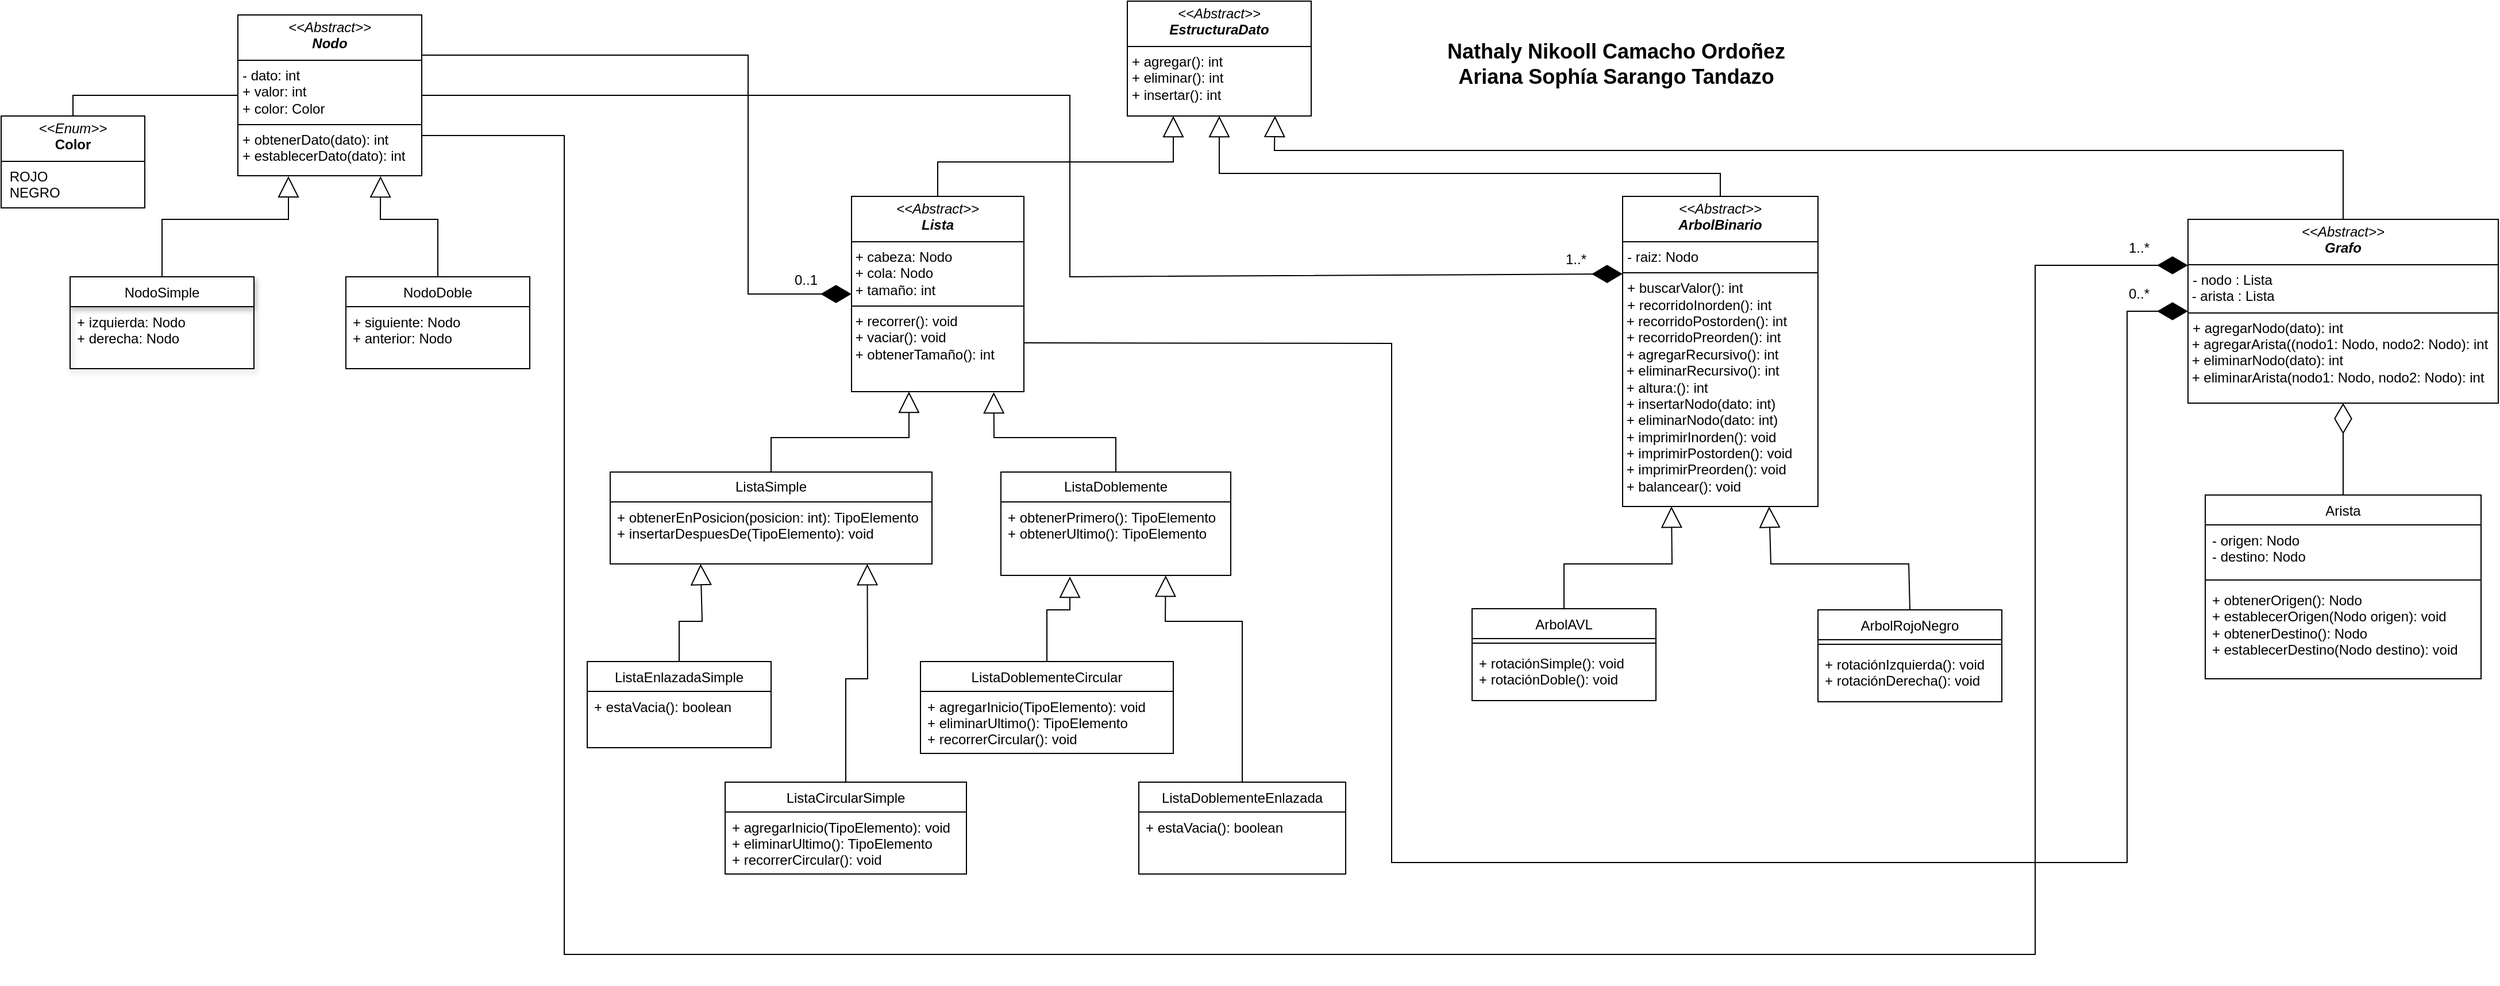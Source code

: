 <mxfile version="24.5.5" type="github">
  <diagram id="C5RBs43oDa-KdzZeNtuy" name="Page-1">
    <mxGraphModel dx="588" dy="740" grid="1" gridSize="10" guides="1" tooltips="1" connect="1" arrows="1" fold="1" page="1" pageScale="1" pageWidth="827" pageHeight="1169" math="0" shadow="0">
      <root>
        <mxCell id="WIyWlLk6GJQsqaUBKTNV-0" />
        <mxCell id="WIyWlLk6GJQsqaUBKTNV-1" parent="WIyWlLk6GJQsqaUBKTNV-0" />
        <mxCell id="-GlYzZHV2iP67RX9z3HW-0" value="NodoSimple" style="swimlane;fontStyle=0;align=center;verticalAlign=top;childLayout=stackLayout;horizontal=1;startSize=26;horizontalStack=0;resizeParent=1;resizeLast=0;collapsible=1;marginBottom=0;rounded=0;shadow=1;strokeWidth=1;" vertex="1" parent="WIyWlLk6GJQsqaUBKTNV-1">
          <mxGeometry x="90" y="250" width="160" height="80" as="geometry">
            <mxRectangle x="130" y="380" width="160" height="26" as="alternateBounds" />
          </mxGeometry>
        </mxCell>
        <mxCell id="-GlYzZHV2iP67RX9z3HW-1" value="+ izquierda: Nodo&#xa;+ derecha: Nodo" style="text;align=left;verticalAlign=top;spacingLeft=4;spacingRight=4;overflow=hidden;rotatable=0;points=[[0,0.5],[1,0.5]];portConstraint=eastwest;" vertex="1" parent="-GlYzZHV2iP67RX9z3HW-0">
          <mxGeometry y="26" width="160" height="54" as="geometry" />
        </mxCell>
        <mxCell id="-GlYzZHV2iP67RX9z3HW-2" value="NodoDoble" style="swimlane;fontStyle=0;align=center;verticalAlign=top;childLayout=stackLayout;horizontal=1;startSize=26;horizontalStack=0;resizeParent=1;resizeLast=0;collapsible=1;marginBottom=0;rounded=0;shadow=0;strokeWidth=1;" vertex="1" parent="WIyWlLk6GJQsqaUBKTNV-1">
          <mxGeometry x="330" y="250" width="160" height="80" as="geometry">
            <mxRectangle x="130" y="380" width="160" height="26" as="alternateBounds" />
          </mxGeometry>
        </mxCell>
        <mxCell id="-GlYzZHV2iP67RX9z3HW-3" value="+ siguiente: Nodo&#xa;+ anterior: Nodo" style="text;align=left;verticalAlign=top;spacingLeft=4;spacingRight=4;overflow=hidden;rotatable=0;points=[[0,0.5],[1,0.5]];portConstraint=eastwest;" vertex="1" parent="-GlYzZHV2iP67RX9z3HW-2">
          <mxGeometry y="26" width="160" height="54" as="geometry" />
        </mxCell>
        <mxCell id="-GlYzZHV2iP67RX9z3HW-4" value="ListaEnlazadaSimple" style="swimlane;fontStyle=0;align=center;verticalAlign=top;childLayout=stackLayout;horizontal=1;startSize=26;horizontalStack=0;resizeParent=1;resizeLast=0;collapsible=1;marginBottom=0;rounded=0;shadow=0;strokeWidth=1;" vertex="1" parent="WIyWlLk6GJQsqaUBKTNV-1">
          <mxGeometry x="540" y="585" width="160" height="75" as="geometry">
            <mxRectangle x="130" y="380" width="160" height="26" as="alternateBounds" />
          </mxGeometry>
        </mxCell>
        <mxCell id="-GlYzZHV2iP67RX9z3HW-5" value="+ estaVacia(): boolean" style="text;align=left;verticalAlign=top;spacingLeft=4;spacingRight=4;overflow=hidden;rotatable=0;points=[[0,0.5],[1,0.5]];portConstraint=eastwest;" vertex="1" parent="-GlYzZHV2iP67RX9z3HW-4">
          <mxGeometry y="26" width="160" height="34" as="geometry" />
        </mxCell>
        <mxCell id="-GlYzZHV2iP67RX9z3HW-6" value="ListaDoblementeEnlazada" style="swimlane;fontStyle=0;align=center;verticalAlign=top;childLayout=stackLayout;horizontal=1;startSize=26;horizontalStack=0;resizeParent=1;resizeLast=0;collapsible=1;marginBottom=0;rounded=0;shadow=0;strokeWidth=1;" vertex="1" parent="WIyWlLk6GJQsqaUBKTNV-1">
          <mxGeometry x="1020" y="690" width="180" height="80" as="geometry">
            <mxRectangle x="130" y="380" width="160" height="26" as="alternateBounds" />
          </mxGeometry>
        </mxCell>
        <mxCell id="-GlYzZHV2iP67RX9z3HW-7" value="+ estaVacia(): boolean" style="text;align=left;verticalAlign=top;spacingLeft=4;spacingRight=4;overflow=hidden;rotatable=0;points=[[0,0.5],[1,0.5]];portConstraint=eastwest;" vertex="1" parent="-GlYzZHV2iP67RX9z3HW-6">
          <mxGeometry y="26" width="180" height="54" as="geometry" />
        </mxCell>
        <mxCell id="-GlYzZHV2iP67RX9z3HW-8" value="ListaDoblementeCircular" style="swimlane;fontStyle=0;align=center;verticalAlign=top;childLayout=stackLayout;horizontal=1;startSize=26;horizontalStack=0;resizeParent=1;resizeLast=0;collapsible=1;marginBottom=0;rounded=0;shadow=0;strokeWidth=1;" vertex="1" parent="WIyWlLk6GJQsqaUBKTNV-1">
          <mxGeometry x="830" y="585" width="220" height="80" as="geometry">
            <mxRectangle x="130" y="380" width="160" height="26" as="alternateBounds" />
          </mxGeometry>
        </mxCell>
        <mxCell id="-GlYzZHV2iP67RX9z3HW-9" value="+ agregarInicio(TipoElemento): void &#xa;+ eliminarUltimo(): TipoElemento &#xa;+ recorrerCircular(): void" style="text;align=left;verticalAlign=top;spacingLeft=4;spacingRight=4;overflow=hidden;rotatable=0;points=[[0,0.5],[1,0.5]];portConstraint=eastwest;" vertex="1" parent="-GlYzZHV2iP67RX9z3HW-8">
          <mxGeometry y="26" width="220" height="54" as="geometry" />
        </mxCell>
        <mxCell id="-GlYzZHV2iP67RX9z3HW-10" value="ListaCircularSimple" style="swimlane;fontStyle=0;align=center;verticalAlign=top;childLayout=stackLayout;horizontal=1;startSize=26;horizontalStack=0;resizeParent=1;resizeLast=0;collapsible=1;marginBottom=0;rounded=0;shadow=0;strokeWidth=1;" vertex="1" parent="WIyWlLk6GJQsqaUBKTNV-1">
          <mxGeometry x="660" y="690" width="210" height="80" as="geometry">
            <mxRectangle x="130" y="380" width="160" height="26" as="alternateBounds" />
          </mxGeometry>
        </mxCell>
        <mxCell id="-GlYzZHV2iP67RX9z3HW-11" value="+ agregarInicio(TipoElemento): void &#xa;+ eliminarUltimo(): TipoElemento &#xa;+ recorrerCircular(): void" style="text;align=left;verticalAlign=top;spacingLeft=4;spacingRight=4;overflow=hidden;rotatable=0;points=[[0,0.5],[1,0.5]];portConstraint=eastwest;" vertex="1" parent="-GlYzZHV2iP67RX9z3HW-10">
          <mxGeometry y="26" width="210" height="54" as="geometry" />
        </mxCell>
        <mxCell id="-GlYzZHV2iP67RX9z3HW-12" value="" style="endArrow=block;endSize=16;endFill=0;html=1;rounded=0;exitX=0.5;exitY=0;exitDx=0;exitDy=0;entryX=0.5;entryY=1;entryDx=0;entryDy=0;" edge="1" parent="WIyWlLk6GJQsqaUBKTNV-1" source="-GlYzZHV2iP67RX9z3HW-43" target="-GlYzZHV2iP67RX9z3HW-41">
          <mxGeometry width="160" relative="1" as="geometry">
            <mxPoint x="780" y="200" as="sourcePoint" />
            <mxPoint x="1047" y="110" as="targetPoint" />
            <Array as="points">
              <mxPoint x="1526" y="160" />
              <mxPoint x="1090" y="160" />
            </Array>
          </mxGeometry>
        </mxCell>
        <mxCell id="-GlYzZHV2iP67RX9z3HW-13" value="" style="endArrow=block;endSize=16;endFill=0;html=1;rounded=0;entryX=0.275;entryY=1.003;entryDx=0;entryDy=0;exitX=0.5;exitY=0;exitDx=0;exitDy=0;entryPerimeter=0;" edge="1" parent="WIyWlLk6GJQsqaUBKTNV-1" source="-GlYzZHV2iP67RX9z3HW-0" target="-GlYzZHV2iP67RX9z3HW-42">
          <mxGeometry width="160" relative="1" as="geometry">
            <mxPoint x="350" y="210" as="sourcePoint" />
            <mxPoint x="280" y="164" as="targetPoint" />
            <Array as="points">
              <mxPoint x="170" y="200" />
              <mxPoint x="280" y="200" />
            </Array>
          </mxGeometry>
        </mxCell>
        <mxCell id="-GlYzZHV2iP67RX9z3HW-14" value="" style="endArrow=block;endSize=16;endFill=0;html=1;rounded=0;entryX=0.776;entryY=1.003;entryDx=0;entryDy=0;exitX=0.5;exitY=0;exitDx=0;exitDy=0;entryPerimeter=0;" edge="1" parent="WIyWlLk6GJQsqaUBKTNV-1" source="-GlYzZHV2iP67RX9z3HW-2" target="-GlYzZHV2iP67RX9z3HW-42">
          <mxGeometry width="160" relative="1" as="geometry">
            <mxPoint x="170" y="260" as="sourcePoint" />
            <mxPoint x="360" y="164" as="targetPoint" />
            <Array as="points">
              <mxPoint x="410" y="200" />
              <mxPoint x="360" y="200" />
            </Array>
          </mxGeometry>
        </mxCell>
        <mxCell id="-GlYzZHV2iP67RX9z3HW-15" value="" style="endArrow=block;endSize=16;endFill=0;html=1;rounded=0;exitX=0.5;exitY=0;exitDx=0;exitDy=0;entryX=0.25;entryY=1;entryDx=0;entryDy=0;" edge="1" parent="WIyWlLk6GJQsqaUBKTNV-1" source="-GlYzZHV2iP67RX9z3HW-23" target="-GlYzZHV2iP67RX9z3HW-43">
          <mxGeometry width="160" relative="1" as="geometry">
            <mxPoint x="1531" y="640" as="sourcePoint" />
            <mxPoint x="1531.72" y="430.34" as="targetPoint" />
            <Array as="points">
              <mxPoint x="1390" y="500" />
              <mxPoint x="1484" y="500" />
            </Array>
          </mxGeometry>
        </mxCell>
        <mxCell id="-GlYzZHV2iP67RX9z3HW-16" value="" style="endArrow=block;endSize=16;endFill=0;html=1;rounded=0;exitX=0.5;exitY=0;exitDx=0;exitDy=0;entryX=0.75;entryY=1;entryDx=0;entryDy=0;" edge="1" parent="WIyWlLk6GJQsqaUBKTNV-1" source="-GlYzZHV2iP67RX9z3HW-26" target="-GlYzZHV2iP67RX9z3HW-43">
          <mxGeometry width="160" relative="1" as="geometry">
            <mxPoint x="1721.0" y="545" as="sourcePoint" />
            <mxPoint x="1581" y="430.34" as="targetPoint" />
            <Array as="points">
              <mxPoint x="1690" y="500" />
              <mxPoint x="1570" y="500" />
            </Array>
          </mxGeometry>
        </mxCell>
        <mxCell id="-GlYzZHV2iP67RX9z3HW-17" value="&lt;div&gt;ListaSimple&lt;/div&gt;" style="swimlane;fontStyle=0;childLayout=stackLayout;horizontal=1;startSize=26;fillColor=none;horizontalStack=0;resizeParent=1;resizeParentMax=0;resizeLast=0;collapsible=1;marginBottom=0;whiteSpace=wrap;html=1;" vertex="1" parent="WIyWlLk6GJQsqaUBKTNV-1">
          <mxGeometry x="560" y="420" width="280" height="80" as="geometry" />
        </mxCell>
        <mxCell id="-GlYzZHV2iP67RX9z3HW-18" value="&lt;div&gt;+ obtenerEnPosicion(posicion: int): TipoElemento&lt;br&gt;&lt;/div&gt;&lt;div&gt;+ insertarDespuesDe(TipoElemento): void&lt;br&gt;&lt;/div&gt;" style="text;strokeColor=none;fillColor=none;align=left;verticalAlign=top;spacingLeft=4;spacingRight=4;overflow=hidden;rotatable=0;points=[[0,0.5],[1,0.5]];portConstraint=eastwest;whiteSpace=wrap;html=1;" vertex="1" parent="-GlYzZHV2iP67RX9z3HW-17">
          <mxGeometry y="26" width="280" height="54" as="geometry" />
        </mxCell>
        <mxCell id="-GlYzZHV2iP67RX9z3HW-19" value="ListaDoblemente" style="swimlane;fontStyle=0;childLayout=stackLayout;horizontal=1;startSize=26;fillColor=none;horizontalStack=0;resizeParent=1;resizeParentMax=0;resizeLast=0;collapsible=1;marginBottom=0;whiteSpace=wrap;html=1;" vertex="1" parent="WIyWlLk6GJQsqaUBKTNV-1">
          <mxGeometry x="900" y="420" width="200" height="90" as="geometry" />
        </mxCell>
        <mxCell id="-GlYzZHV2iP67RX9z3HW-20" value="&lt;div&gt;+ obtenerPrimero(): TipoElemento&lt;br/&gt;+ obtenerUltimo(): TipoElemento&lt;br&gt;&lt;/div&gt;" style="text;strokeColor=none;fillColor=none;align=left;verticalAlign=top;spacingLeft=4;spacingRight=4;overflow=hidden;rotatable=0;points=[[0,0.5],[1,0.5]];portConstraint=eastwest;whiteSpace=wrap;html=1;" vertex="1" parent="-GlYzZHV2iP67RX9z3HW-19">
          <mxGeometry y="26" width="200" height="64" as="geometry" />
        </mxCell>
        <mxCell id="-GlYzZHV2iP67RX9z3HW-21" value="" style="endArrow=block;endSize=16;endFill=0;html=1;rounded=0;exitX=0.5;exitY=0;exitDx=0;exitDy=0;entryX=0.333;entryY=1;entryDx=0;entryDy=0;entryPerimeter=0;" edge="1" parent="WIyWlLk6GJQsqaUBKTNV-1" source="-GlYzZHV2iP67RX9z3HW-17" target="-GlYzZHV2iP67RX9z3HW-44">
          <mxGeometry width="160" relative="1" as="geometry">
            <mxPoint x="1240.0" y="328.342" as="sourcePoint" />
            <mxPoint x="819.76" y="320.798" as="targetPoint" />
            <Array as="points">
              <mxPoint x="700" y="390" />
              <mxPoint x="820" y="390" />
            </Array>
          </mxGeometry>
        </mxCell>
        <mxCell id="-GlYzZHV2iP67RX9z3HW-22" value="" style="endArrow=block;endSize=16;endFill=0;html=1;rounded=0;exitX=0.5;exitY=0;exitDx=0;exitDy=0;entryX=0.825;entryY=1.003;entryDx=0;entryDy=0;entryPerimeter=0;" edge="1" parent="WIyWlLk6GJQsqaUBKTNV-1" source="-GlYzZHV2iP67RX9z3HW-19" target="-GlYzZHV2iP67RX9z3HW-44">
          <mxGeometry width="160" relative="1" as="geometry">
            <mxPoint x="1246" y="347" as="sourcePoint" />
            <mxPoint x="893.68" y="321.386" as="targetPoint" />
            <Array as="points">
              <mxPoint x="1000" y="390" />
              <mxPoint x="894" y="390" />
            </Array>
          </mxGeometry>
        </mxCell>
        <mxCell id="-GlYzZHV2iP67RX9z3HW-23" value="&lt;span style=&quot;font-weight: normal;&quot;&gt;ArbolAVL&lt;/span&gt;" style="swimlane;fontStyle=1;align=center;verticalAlign=top;childLayout=stackLayout;horizontal=1;startSize=26;horizontalStack=0;resizeParent=1;resizeParentMax=0;resizeLast=0;collapsible=1;marginBottom=0;whiteSpace=wrap;html=1;" vertex="1" parent="WIyWlLk6GJQsqaUBKTNV-1">
          <mxGeometry x="1310" y="539" width="160" height="80" as="geometry" />
        </mxCell>
        <mxCell id="-GlYzZHV2iP67RX9z3HW-24" value="" style="line;strokeWidth=1;fillColor=none;align=left;verticalAlign=middle;spacingTop=-1;spacingLeft=3;spacingRight=3;rotatable=0;labelPosition=right;points=[];portConstraint=eastwest;strokeColor=inherit;" vertex="1" parent="-GlYzZHV2iP67RX9z3HW-23">
          <mxGeometry y="26" width="160" height="8" as="geometry" />
        </mxCell>
        <mxCell id="-GlYzZHV2iP67RX9z3HW-25" value="&lt;div&gt;&lt;span style=&quot;background-color: initial;&quot;&gt;+ rotaciónSimple()&lt;/span&gt;&lt;span style=&quot;background-color: initial;&quot;&gt;: void&lt;/span&gt;&lt;br&gt;&lt;/div&gt;&lt;div&gt;+ rotaciónDoble(): void&lt;/div&gt;" style="text;strokeColor=none;fillColor=none;align=left;verticalAlign=top;spacingLeft=4;spacingRight=4;overflow=hidden;rotatable=0;points=[[0,0.5],[1,0.5]];portConstraint=eastwest;whiteSpace=wrap;html=1;" vertex="1" parent="-GlYzZHV2iP67RX9z3HW-23">
          <mxGeometry y="34" width="160" height="46" as="geometry" />
        </mxCell>
        <mxCell id="-GlYzZHV2iP67RX9z3HW-26" value="&lt;span style=&quot;font-weight: normal;&quot;&gt;ArbolRojoNegro&lt;/span&gt;" style="swimlane;fontStyle=1;align=center;verticalAlign=top;childLayout=stackLayout;horizontal=1;startSize=26;horizontalStack=0;resizeParent=1;resizeParentMax=0;resizeLast=0;collapsible=1;marginBottom=0;whiteSpace=wrap;html=1;" vertex="1" parent="WIyWlLk6GJQsqaUBKTNV-1">
          <mxGeometry x="1611" y="540" width="160" height="80" as="geometry" />
        </mxCell>
        <mxCell id="-GlYzZHV2iP67RX9z3HW-27" value="" style="line;strokeWidth=1;fillColor=none;align=left;verticalAlign=middle;spacingTop=-1;spacingLeft=3;spacingRight=3;rotatable=0;labelPosition=right;points=[];portConstraint=eastwest;strokeColor=inherit;" vertex="1" parent="-GlYzZHV2iP67RX9z3HW-26">
          <mxGeometry y="26" width="160" height="8" as="geometry" />
        </mxCell>
        <mxCell id="-GlYzZHV2iP67RX9z3HW-28" value="&lt;div&gt;&lt;span style=&quot;background-color: initial;&quot;&gt;+ rotaciónIzquierda()&lt;/span&gt;&lt;span style=&quot;background-color: initial;&quot;&gt;: void&lt;/span&gt;&lt;br&gt;&lt;/div&gt;&lt;div&gt;&lt;div&gt;+ rotaciónDerecha()&lt;span style=&quot;background-color: initial;&quot;&gt;: void&lt;/span&gt;&lt;/div&gt;&lt;/div&gt;" style="text;strokeColor=none;fillColor=none;align=left;verticalAlign=top;spacingLeft=4;spacingRight=4;overflow=hidden;rotatable=0;points=[[0,0.5],[1,0.5]];portConstraint=eastwest;whiteSpace=wrap;html=1;" vertex="1" parent="-GlYzZHV2iP67RX9z3HW-26">
          <mxGeometry y="34" width="160" height="46" as="geometry" />
        </mxCell>
        <mxCell id="-GlYzZHV2iP67RX9z3HW-29" value="" style="endArrow=block;endSize=16;endFill=0;html=1;rounded=0;exitX=0.5;exitY=0;exitDx=0;exitDy=0;entryX=0.281;entryY=1;entryDx=0;entryDy=0;entryPerimeter=0;" edge="1" parent="WIyWlLk6GJQsqaUBKTNV-1" source="-GlYzZHV2iP67RX9z3HW-4" target="-GlYzZHV2iP67RX9z3HW-18">
          <mxGeometry width="160" relative="1" as="geometry">
            <mxPoint x="610" y="589" as="sourcePoint" />
            <mxPoint x="700" y="520" as="targetPoint" />
            <Array as="points">
              <mxPoint x="620" y="550" />
              <mxPoint x="640" y="550" />
            </Array>
          </mxGeometry>
        </mxCell>
        <mxCell id="-GlYzZHV2iP67RX9z3HW-30" value="" style="endArrow=block;endSize=16;endFill=0;html=1;rounded=0;exitX=0.5;exitY=0;exitDx=0;exitDy=0;entryX=0.799;entryY=1.001;entryDx=0;entryDy=0;entryPerimeter=0;" edge="1" parent="WIyWlLk6GJQsqaUBKTNV-1" source="-GlYzZHV2iP67RX9z3HW-10" target="-GlYzZHV2iP67RX9z3HW-18">
          <mxGeometry width="160" relative="1" as="geometry">
            <mxPoint x="730" y="590" as="sourcePoint" />
            <mxPoint x="770" y="520" as="targetPoint" />
            <Array as="points">
              <mxPoint x="765" y="600" />
              <mxPoint x="784" y="600" />
            </Array>
          </mxGeometry>
        </mxCell>
        <mxCell id="-GlYzZHV2iP67RX9z3HW-31" value="" style="endArrow=block;endSize=16;endFill=0;html=1;rounded=0;exitX=0.5;exitY=0;exitDx=0;exitDy=0;entryX=0.311;entryY=1.019;entryDx=0;entryDy=0;entryPerimeter=0;" edge="1" parent="WIyWlLk6GJQsqaUBKTNV-1" source="-GlYzZHV2iP67RX9z3HW-8">
          <mxGeometry width="160" relative="1" as="geometry">
            <mxPoint x="870" y="590" as="sourcePoint" />
            <mxPoint x="960" y="511" as="targetPoint" />
            <Array as="points">
              <mxPoint x="940" y="540" />
              <mxPoint x="960" y="540" />
            </Array>
          </mxGeometry>
        </mxCell>
        <mxCell id="-GlYzZHV2iP67RX9z3HW-32" value="" style="endArrow=block;endSize=16;endFill=0;html=1;rounded=0;exitX=0.5;exitY=0;exitDx=0;exitDy=0;entryX=0.717;entryY=1.001;entryDx=0;entryDy=0;entryPerimeter=0;" edge="1" parent="WIyWlLk6GJQsqaUBKTNV-1" source="-GlYzZHV2iP67RX9z3HW-6" target="-GlYzZHV2iP67RX9z3HW-20">
          <mxGeometry width="160" relative="1" as="geometry">
            <mxPoint x="950" y="570" as="sourcePoint" />
            <mxPoint x="970" y="521" as="targetPoint" />
            <Array as="points">
              <mxPoint x="1110" y="550" />
              <mxPoint x="1043" y="550" />
            </Array>
          </mxGeometry>
        </mxCell>
        <mxCell id="-GlYzZHV2iP67RX9z3HW-33" value="&lt;font style=&quot;vertical-align: inherit;&quot;&gt;&lt;font style=&quot;vertical-align: inherit;&quot;&gt;&lt;font style=&quot;vertical-align: inherit;&quot;&gt;&lt;font style=&quot;vertical-align: inherit;&quot;&gt;&lt;font style=&quot;vertical-align: inherit;&quot;&gt;&lt;font style=&quot;vertical-align: inherit; font-size: 18px;&quot;&gt;&lt;font style=&quot;vertical-align: inherit;&quot;&gt;&lt;font style=&quot;vertical-align: inherit;&quot;&gt;Nathaly Nikooll Camacho Ordoñez&lt;/font&gt;&lt;/font&gt;&lt;/font&gt;&lt;/font&gt;&lt;/font&gt;&lt;/font&gt;&lt;/font&gt;&lt;/font&gt;&lt;div&gt;&lt;font style=&quot;vertical-align: inherit;&quot;&gt;&lt;font style=&quot;vertical-align: inherit;&quot;&gt;&lt;font style=&quot;vertical-align: inherit;&quot;&gt;&lt;font style=&quot;vertical-align: inherit;&quot;&gt;&lt;font style=&quot;vertical-align: inherit;&quot;&gt;&lt;font style=&quot;vertical-align: inherit;&quot;&gt;&lt;font style=&quot;vertical-align: inherit;&quot;&gt;&lt;font style=&quot;vertical-align: inherit; font-size: 18px;&quot;&gt;&lt;font style=&quot;vertical-align: inherit;&quot;&gt;&lt;font style=&quot;vertical-align: inherit;&quot;&gt;Ariana Sophía Sarango Tandazo&lt;/font&gt;&lt;/font&gt;&lt;/font&gt;&lt;/font&gt;&lt;/font&gt;&lt;/font&gt;&lt;/font&gt;&lt;/font&gt;&lt;/font&gt;&lt;/font&gt;&lt;/div&gt;" style="text;align=center;fontStyle=1;verticalAlign=middle;spacingLeft=3;spacingRight=3;strokeColor=none;rotatable=0;points=[[0,0.5],[1,0.5]];portConstraint=eastwest;html=1;" vertex="1" parent="WIyWlLk6GJQsqaUBKTNV-1">
          <mxGeometry x="1300" y="10" width="270" height="110" as="geometry" />
        </mxCell>
        <mxCell id="-GlYzZHV2iP67RX9z3HW-34" value="" style="endArrow=none;html=1;edgeStyle=orthogonalEdgeStyle;rounded=0;exitX=0;exitY=0.5;exitDx=0;exitDy=0;entryX=0.5;entryY=0;entryDx=0;entryDy=0;" edge="1" parent="WIyWlLk6GJQsqaUBKTNV-1" source="-GlYzZHV2iP67RX9z3HW-42" target="-GlYzZHV2iP67RX9z3HW-40">
          <mxGeometry relative="1" as="geometry">
            <mxPoint x="400" y="73" as="sourcePoint" />
            <mxPoint x="516" y="81" as="targetPoint" />
          </mxGeometry>
        </mxCell>
        <mxCell id="-GlYzZHV2iP67RX9z3HW-35" value="" style="endArrow=block;endSize=16;endFill=0;html=1;rounded=0;entryX=0.803;entryY=0.999;entryDx=0;entryDy=0;entryPerimeter=0;exitX=0.5;exitY=0;exitDx=0;exitDy=0;" edge="1" parent="WIyWlLk6GJQsqaUBKTNV-1" source="-GlYzZHV2iP67RX9z3HW-45" target="-GlYzZHV2iP67RX9z3HW-41">
          <mxGeometry width="160" relative="1" as="geometry">
            <mxPoint x="1965" y="200" as="sourcePoint" />
            <mxPoint x="1138.32" y="109.868" as="targetPoint" />
            <Array as="points">
              <mxPoint x="2068" y="140" />
              <mxPoint x="1138" y="140" />
            </Array>
          </mxGeometry>
        </mxCell>
        <mxCell id="-GlYzZHV2iP67RX9z3HW-36" value="&lt;span style=&quot;font-weight: normal;&quot;&gt;Arista&lt;/span&gt;" style="swimlane;fontStyle=1;align=center;verticalAlign=top;childLayout=stackLayout;horizontal=1;startSize=26;horizontalStack=0;resizeParent=1;resizeParentMax=0;resizeLast=0;collapsible=1;marginBottom=0;whiteSpace=wrap;html=1;" vertex="1" parent="WIyWlLk6GJQsqaUBKTNV-1">
          <mxGeometry x="1948" y="440" width="240" height="160" as="geometry" />
        </mxCell>
        <mxCell id="-GlYzZHV2iP67RX9z3HW-37" value="- origen: Nodo &lt;br&gt;- destino: Nodo " style="text;strokeColor=none;fillColor=none;align=left;verticalAlign=top;spacingLeft=4;spacingRight=4;overflow=hidden;rotatable=0;points=[[0,0.5],[1,0.5]];portConstraint=eastwest;whiteSpace=wrap;html=1;" vertex="1" parent="-GlYzZHV2iP67RX9z3HW-36">
          <mxGeometry y="26" width="240" height="44" as="geometry" />
        </mxCell>
        <mxCell id="-GlYzZHV2iP67RX9z3HW-38" value="" style="line;strokeWidth=1;fillColor=none;align=left;verticalAlign=middle;spacingTop=-1;spacingLeft=3;spacingRight=3;rotatable=0;labelPosition=right;points=[];portConstraint=eastwest;strokeColor=inherit;" vertex="1" parent="-GlYzZHV2iP67RX9z3HW-36">
          <mxGeometry y="70" width="240" height="8" as="geometry" />
        </mxCell>
        <mxCell id="-GlYzZHV2iP67RX9z3HW-39" value="+ obtenerOrigen(): Nodo&amp;nbsp;&amp;nbsp;&amp;nbsp;&amp;nbsp;&amp;nbsp; &amp;nbsp;&lt;br&gt;+ establecerOrigen(Nodo origen): void&lt;br&gt;+ obtenerDestino(): Nodo &amp;nbsp;&lt;br&gt;+ establecerDestino(Nodo destino): void" style="text;strokeColor=none;fillColor=none;align=left;verticalAlign=top;spacingLeft=4;spacingRight=4;overflow=hidden;rotatable=0;points=[[0,0.5],[1,0.5]];portConstraint=eastwest;whiteSpace=wrap;html=1;" vertex="1" parent="-GlYzZHV2iP67RX9z3HW-36">
          <mxGeometry y="78" width="240" height="82" as="geometry" />
        </mxCell>
        <mxCell id="-GlYzZHV2iP67RX9z3HW-40" value="&lt;p style=&quot;margin:0px;margin-top:4px;text-align:center;&quot;&gt;&lt;i&gt;&amp;lt;&amp;lt;Enum&amp;gt;&amp;gt;&lt;/i&gt;&lt;br&gt;&lt;b&gt;Color&lt;/b&gt;&lt;/p&gt;&lt;hr size=&quot;1&quot; style=&quot;border-style:solid;&quot;&gt;&lt;p style=&quot;margin:0px;margin-left:4px;&quot;&gt;&amp;nbsp;ROJO&lt;/p&gt;&lt;p style=&quot;margin:0px;margin-left:4px;&quot;&gt;&amp;nbsp;NEGRO&lt;/p&gt;&lt;hr size=&quot;1&quot; style=&quot;border-style:solid;&quot;&gt;&lt;p style=&quot;margin:0px;margin-left:4px;&quot;&gt;&lt;br&gt;&lt;/p&gt;" style="verticalAlign=top;align=left;overflow=fill;html=1;whiteSpace=wrap;" vertex="1" parent="WIyWlLk6GJQsqaUBKTNV-1">
          <mxGeometry x="30" y="110" width="125" height="80" as="geometry" />
        </mxCell>
        <mxCell id="-GlYzZHV2iP67RX9z3HW-41" value="&lt;p style=&quot;margin:0px;margin-top:4px;text-align:center;&quot;&gt;&lt;i&gt;&amp;lt;&amp;lt;Abstract&amp;gt;&amp;gt;&lt;/i&gt;&lt;br&gt;&lt;b&gt;&lt;i&gt;EstructuraDato&lt;/i&gt;&lt;/b&gt;&lt;/p&gt;&lt;hr size=&quot;1&quot; style=&quot;border-style:solid;&quot;&gt;&lt;p style=&quot;margin:0px;margin-left:4px;&quot;&gt;&lt;/p&gt;&lt;p style=&quot;margin:0px;margin-left:4px;&quot;&gt;&lt;span style=&quot;text-wrap: nowrap;&quot;&gt;+ agregar(): int&lt;/span&gt;&lt;br style=&quot;padding: 0px; margin: 0px; text-wrap: nowrap;&quot;&gt;&lt;span style=&quot;text-wrap: nowrap;&quot;&gt;+ eliminar(): int&lt;/span&gt;&lt;br style=&quot;padding: 0px; margin: 0px; text-wrap: nowrap;&quot;&gt;&lt;span style=&quot;text-wrap: nowrap;&quot;&gt;+ insertar(): int&lt;/span&gt;&lt;br&gt;&lt;/p&gt;" style="verticalAlign=top;align=left;overflow=fill;html=1;whiteSpace=wrap;" vertex="1" parent="WIyWlLk6GJQsqaUBKTNV-1">
          <mxGeometry x="1010" y="10" width="160" height="100" as="geometry" />
        </mxCell>
        <mxCell id="-GlYzZHV2iP67RX9z3HW-42" value="&lt;p style=&quot;margin:0px;margin-top:4px;text-align:center;&quot;&gt;&lt;i&gt;&amp;lt;&amp;lt;Abstract&amp;gt;&amp;gt;&lt;/i&gt;&lt;br&gt;&lt;b&gt;&lt;i&gt;Nodo&lt;/i&gt;&lt;/b&gt;&lt;/p&gt;&lt;hr size=&quot;1&quot; style=&quot;border-style:solid;&quot;&gt;&lt;p style=&quot;margin:0px;margin-left:4px;&quot;&gt;&lt;span style=&quot;text-wrap: nowrap;&quot;&gt;- dato: int&amp;nbsp;&lt;/span&gt;&lt;br style=&quot;padding: 0px; margin: 0px; text-wrap: nowrap;&quot;&gt;&lt;span style=&quot;text-wrap: nowrap;&quot;&gt;+ valor: int&lt;/span&gt;&lt;br style=&quot;padding: 0px; margin: 0px; text-wrap: nowrap;&quot;&gt;&lt;span style=&quot;text-wrap: nowrap;&quot;&gt;+ color: Color&lt;/span&gt;&lt;br&gt;&lt;/p&gt;&lt;hr size=&quot;1&quot; style=&quot;border-style:solid;&quot;&gt;&lt;p style=&quot;margin:0px;margin-left:4px;&quot;&gt;&lt;span style=&quot;text-wrap: nowrap;&quot;&gt;+ obtenerDato(dato): int&lt;/span&gt;&lt;br style=&quot;padding: 0px; margin: 0px; text-wrap: nowrap;&quot;&gt;&lt;span style=&quot;text-wrap: nowrap;&quot;&gt;+ establecerDato(dato): int&lt;/span&gt;&lt;br&gt;&lt;/p&gt;" style="verticalAlign=top;align=left;overflow=fill;html=1;whiteSpace=wrap;" vertex="1" parent="WIyWlLk6GJQsqaUBKTNV-1">
          <mxGeometry x="236" y="22" width="160" height="140" as="geometry" />
        </mxCell>
        <mxCell id="-GlYzZHV2iP67RX9z3HW-43" value="&lt;p style=&quot;margin:0px;margin-top:4px;text-align:center;&quot;&gt;&lt;i&gt;&amp;lt;&amp;lt;Abstract&amp;gt;&amp;gt;&lt;/i&gt;&lt;br&gt;&lt;b&gt;&lt;i&gt;ArbolBinario&lt;/i&gt;&lt;/b&gt;&lt;/p&gt;&lt;hr size=&quot;1&quot; style=&quot;border-style:solid;&quot;&gt;&lt;p style=&quot;margin:0px;margin-left:4px;&quot;&gt;&lt;span style=&quot;background-color: initial;&quot;&gt;- raiz: Nodo&lt;/span&gt;&lt;/p&gt;&lt;hr size=&quot;1&quot; style=&quot;border-style:solid;&quot;&gt;&lt;p style=&quot;margin:0px;margin-left:4px;&quot;&gt;+ buscarValor(): int&lt;br&gt;+ recorridoInorden(): int&lt;/p&gt;&lt;div&gt;&amp;nbsp;+ recorridoPostorden(): int&lt;br&gt;&amp;nbsp;+ recorridoPreorden()&lt;span style=&quot;background-color: initial;&quot;&gt;: int&lt;/span&gt;&lt;/div&gt;&lt;div&gt;&lt;span style=&quot;text-wrap: nowrap;&quot;&gt;&amp;nbsp;+ agregarRecursivo(): int&lt;/span&gt;&lt;br style=&quot;text-wrap: nowrap; padding: 0px; margin: 0px;&quot;&gt;&lt;span style=&quot;text-wrap: nowrap;&quot;&gt;&amp;nbsp;+ eliminarRecursivo(): int&lt;/span&gt;&lt;/div&gt;&lt;div&gt;&amp;nbsp;+ altura:(): int&lt;span style=&quot;text-wrap: nowrap;&quot;&gt;&lt;br&gt;&lt;/span&gt;&lt;/div&gt;&lt;div&gt;&lt;div&gt;&amp;nbsp;+ insertarNodo(dato: int)&lt;/div&gt;&lt;div&gt;&amp;nbsp;+ eliminarNodo(dato: int)&lt;/div&gt;&lt;/div&gt;&lt;div&gt;&amp;nbsp;+ imprimirInorden()&lt;span style=&quot;background-color: initial;&quot;&gt;: void&lt;/span&gt;&lt;/div&gt;&lt;div&gt;&amp;nbsp;+ imprimir&lt;span style=&quot;background-color: initial;&quot;&gt;Postorden()&lt;/span&gt;&lt;span style=&quot;background-color: initial;&quot;&gt;: void&lt;/span&gt;&lt;/div&gt;&lt;div&gt;&lt;span style=&quot;background-color: initial;&quot;&gt;&amp;nbsp;+ imprimirPreorden()&lt;/span&gt;&lt;span style=&quot;background-color: initial;&quot;&gt;: void&lt;br&gt;&lt;/span&gt;&lt;/div&gt;&lt;div&gt;&lt;span style=&quot;text-wrap: nowrap;&quot;&gt;&amp;nbsp;+ balancear(): void&lt;/span&gt;&lt;/div&gt;" style="verticalAlign=top;align=left;overflow=fill;html=1;whiteSpace=wrap;" vertex="1" parent="WIyWlLk6GJQsqaUBKTNV-1">
          <mxGeometry x="1441" y="180" width="170" height="270" as="geometry" />
        </mxCell>
        <mxCell id="-GlYzZHV2iP67RX9z3HW-44" value="&lt;p style=&quot;margin:0px;margin-top:4px;text-align:center;&quot;&gt;&lt;i&gt;&amp;lt;&amp;lt;Abstract&amp;gt;&amp;gt;&lt;/i&gt;&lt;br&gt;&lt;b&gt;&lt;i&gt;Lista&lt;/i&gt;&lt;/b&gt;&lt;/p&gt;&lt;hr size=&quot;1&quot; style=&quot;border-style:solid;&quot;&gt;&amp;nbsp;+ cabeza: Nodo&lt;div&gt;&lt;span style=&quot;background-color: initial;&quot;&gt;&amp;nbsp;+ cola: Nodo&lt;/span&gt;&amp;nbsp;&lt;/div&gt;&lt;div&gt;&amp;nbsp;+ tamaño: int&lt;br&gt;&lt;hr size=&quot;1&quot; style=&quot;border-style:solid;&quot;&gt;&lt;div&gt;&amp;nbsp;+ recorrer(): void&lt;/div&gt;&lt;div&gt;&lt;span style=&quot;background-color: initial;&quot;&gt;&amp;nbsp;+ vaciar(): void&lt;/span&gt;&lt;br&gt;&lt;/div&gt;&lt;/div&gt;&lt;div&gt;&amp;nbsp;+ obtenerTamaño(): int&lt;br&gt;&lt;/div&gt;" style="verticalAlign=top;align=left;overflow=fill;html=1;whiteSpace=wrap;" vertex="1" parent="WIyWlLk6GJQsqaUBKTNV-1">
          <mxGeometry x="770" y="180" width="150" height="170" as="geometry" />
        </mxCell>
        <mxCell id="-GlYzZHV2iP67RX9z3HW-45" value="&lt;p style=&quot;margin:0px;margin-top:4px;text-align:center;&quot;&gt;&lt;i&gt;&amp;lt;&amp;lt;Abstract&amp;gt;&amp;gt;&lt;/i&gt;&lt;br&gt;&lt;b&gt;&lt;i&gt;Grafo&lt;/i&gt;&lt;/b&gt;&lt;/p&gt;&lt;hr size=&quot;1&quot; style=&quot;border-style:solid;&quot;&gt;&lt;p style=&quot;margin:0px;margin-left:4px;&quot;&gt;- nodo : Lista&lt;/p&gt;&lt;div&gt;&amp;nbsp;- arista : Lista&lt;/div&gt;&lt;hr size=&quot;1&quot; style=&quot;border-style:solid;&quot;&gt;&lt;p style=&quot;margin:0px;margin-left:4px;&quot;&gt;+ agregarNodo(dato): int&lt;/p&gt;&lt;div&gt;&amp;nbsp;+ agregarArista((nodo1: Nodo, nodo2: Nodo): int&lt;/div&gt;&lt;div&gt;&amp;nbsp;+ eliminarNodo(dato): int&lt;/div&gt;&lt;div&gt;&amp;nbsp;+ eliminarArista(nodo1: Nodo, nodo2: Nodo): int&lt;/div&gt;" style="verticalAlign=top;align=left;overflow=fill;html=1;whiteSpace=wrap;" vertex="1" parent="WIyWlLk6GJQsqaUBKTNV-1">
          <mxGeometry x="1933" y="200" width="270" height="160" as="geometry" />
        </mxCell>
        <mxCell id="-GlYzZHV2iP67RX9z3HW-46" value="" style="endArrow=diamondThin;endFill=0;endSize=24;html=1;rounded=0;exitX=0.5;exitY=0;exitDx=0;exitDy=0;entryX=0.5;entryY=1;entryDx=0;entryDy=0;" edge="1" parent="WIyWlLk6GJQsqaUBKTNV-1" source="-GlYzZHV2iP67RX9z3HW-36" target="-GlYzZHV2iP67RX9z3HW-45">
          <mxGeometry width="160" relative="1" as="geometry">
            <mxPoint x="2053" y="370" as="sourcePoint" />
            <mxPoint x="2213" y="370" as="targetPoint" />
          </mxGeometry>
        </mxCell>
        <mxCell id="-GlYzZHV2iP67RX9z3HW-47" value="" style="endArrow=block;endSize=16;endFill=0;html=1;rounded=0;entryX=0.25;entryY=1;entryDx=0;entryDy=0;exitX=0.5;exitY=0;exitDx=0;exitDy=0;" edge="1" parent="WIyWlLk6GJQsqaUBKTNV-1" source="-GlYzZHV2iP67RX9z3HW-44" target="-GlYzZHV2iP67RX9z3HW-41">
          <mxGeometry width="160" relative="1" as="geometry">
            <mxPoint x="827" y="162" as="sourcePoint" />
            <mxPoint x="987" y="162" as="targetPoint" />
            <Array as="points">
              <mxPoint x="845" y="150" />
              <mxPoint x="1050" y="150" />
            </Array>
          </mxGeometry>
        </mxCell>
        <mxCell id="-GlYzZHV2iP67RX9z3HW-48" value="" style="endArrow=diamondThin;endFill=1;endSize=24;html=1;rounded=0;entryX=0;entryY=0.5;entryDx=0;entryDy=0;exitX=1;exitY=0.25;exitDx=0;exitDy=0;" edge="1" parent="WIyWlLk6GJQsqaUBKTNV-1" source="-GlYzZHV2iP67RX9z3HW-42" target="-GlYzZHV2iP67RX9z3HW-44">
          <mxGeometry width="160" relative="1" as="geometry">
            <mxPoint x="180" y="410" as="sourcePoint" />
            <mxPoint x="340" y="410" as="targetPoint" />
            <Array as="points">
              <mxPoint x="680" y="57" />
              <mxPoint x="680" y="265" />
            </Array>
          </mxGeometry>
        </mxCell>
        <mxCell id="-GlYzZHV2iP67RX9z3HW-49" value="" style="endArrow=diamondThin;endFill=1;endSize=24;html=1;rounded=0;exitX=1;exitY=0.5;exitDx=0;exitDy=0;entryX=0;entryY=0.25;entryDx=0;entryDy=0;" edge="1" parent="WIyWlLk6GJQsqaUBKTNV-1" source="-GlYzZHV2iP67RX9z3HW-42" target="-GlYzZHV2iP67RX9z3HW-43">
          <mxGeometry width="160" relative="1" as="geometry">
            <mxPoint x="570" y="320" as="sourcePoint" />
            <mxPoint x="730" y="320" as="targetPoint" />
            <Array as="points">
              <mxPoint x="960" y="92" />
              <mxPoint x="960" y="250" />
            </Array>
          </mxGeometry>
        </mxCell>
        <mxCell id="-GlYzZHV2iP67RX9z3HW-50" value="" style="endArrow=diamondThin;endFill=1;endSize=24;html=1;rounded=0;exitX=1;exitY=0.75;exitDx=0;exitDy=0;entryX=0;entryY=0.25;entryDx=0;entryDy=0;" edge="1" parent="WIyWlLk6GJQsqaUBKTNV-1" source="-GlYzZHV2iP67RX9z3HW-42" target="-GlYzZHV2iP67RX9z3HW-45">
          <mxGeometry width="160" relative="1" as="geometry">
            <mxPoint x="406" y="102" as="sourcePoint" />
            <mxPoint x="1690" y="160" as="targetPoint" />
            <Array as="points">
              <mxPoint x="520" y="127" />
              <mxPoint x="520" y="840" />
              <mxPoint x="1800" y="840" />
              <mxPoint x="1800" y="240" />
            </Array>
          </mxGeometry>
        </mxCell>
        <mxCell id="-GlYzZHV2iP67RX9z3HW-51" value="" style="endArrow=diamondThin;endFill=1;endSize=24;html=1;rounded=0;entryX=0;entryY=0.5;entryDx=0;entryDy=0;exitX=1;exitY=0.75;exitDx=0;exitDy=0;" edge="1" parent="WIyWlLk6GJQsqaUBKTNV-1" source="-GlYzZHV2iP67RX9z3HW-44" target="-GlYzZHV2iP67RX9z3HW-45">
          <mxGeometry width="160" relative="1" as="geometry">
            <mxPoint x="700" y="320" as="sourcePoint" />
            <mxPoint x="1943" y="250" as="targetPoint" />
            <Array as="points">
              <mxPoint x="1240" y="308" />
              <mxPoint x="1240" y="760" />
              <mxPoint x="1880" y="760" />
              <mxPoint x="1880" y="280" />
            </Array>
          </mxGeometry>
        </mxCell>
        <mxCell id="-GlYzZHV2iP67RX9z3HW-52" value="0..*" style="text;html=1;align=center;verticalAlign=middle;resizable=0;points=[];autosize=1;strokeColor=none;fillColor=none;" vertex="1" parent="WIyWlLk6GJQsqaUBKTNV-1">
          <mxGeometry x="1870" y="250" width="40" height="30" as="geometry" />
        </mxCell>
        <mxCell id="-GlYzZHV2iP67RX9z3HW-53" value="1..*" style="text;html=1;align=center;verticalAlign=middle;resizable=0;points=[];autosize=1;strokeColor=none;fillColor=none;" vertex="1" parent="WIyWlLk6GJQsqaUBKTNV-1">
          <mxGeometry x="1870" y="210" width="40" height="30" as="geometry" />
        </mxCell>
        <mxCell id="-GlYzZHV2iP67RX9z3HW-54" value="1..*" style="text;html=1;align=center;verticalAlign=middle;resizable=0;points=[];autosize=1;strokeColor=none;fillColor=none;" vertex="1" parent="WIyWlLk6GJQsqaUBKTNV-1">
          <mxGeometry x="1380" y="220" width="40" height="30" as="geometry" />
        </mxCell>
        <mxCell id="-GlYzZHV2iP67RX9z3HW-55" value="0..1" style="text;html=1;align=center;verticalAlign=middle;resizable=0;points=[];autosize=1;strokeColor=none;fillColor=none;" vertex="1" parent="WIyWlLk6GJQsqaUBKTNV-1">
          <mxGeometry x="710" y="238" width="40" height="30" as="geometry" />
        </mxCell>
      </root>
    </mxGraphModel>
  </diagram>
</mxfile>

